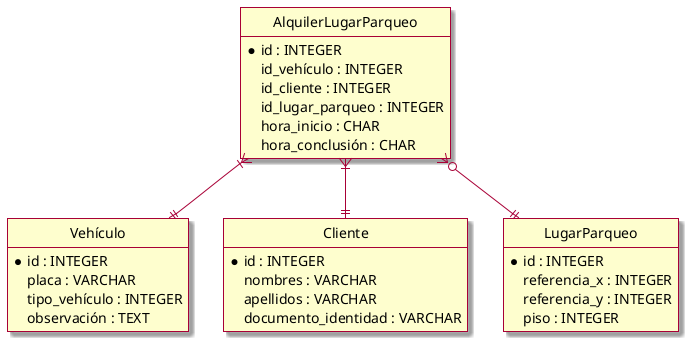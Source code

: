 @startuml
	skin rose
	hide circle
	hide empty members
	
	entity Vehículo {
		*id : INTEGER
		placa : VARCHAR
		tipo_vehículo : INTEGER
		observación : TEXT
	}
	entity Cliente {
		*id : INTEGER
		nombres : VARCHAR
		apellidos : VARCHAR
		documento_identidad : VARCHAR
	}
	entity LugarParqueo {
		*id : INTEGER
		referencia_x : INTEGER
		referencia_y : INTEGER
		piso : INTEGER
	}
	entity AlquilerLugarParqueo {
		*id : INTEGER 
		id_vehículo : INTEGER
		id_cliente : INTEGER  
		id_lugar_parqueo : INTEGER
		hora_inicio : CHAR
		hora_conclusión : CHAR
	}

	AlquilerLugarParqueo }|--|| Vehículo
	AlquilerLugarParqueo }|--|| Cliente
	AlquilerLugarParqueo }o--|| LugarParqueo
@enduml